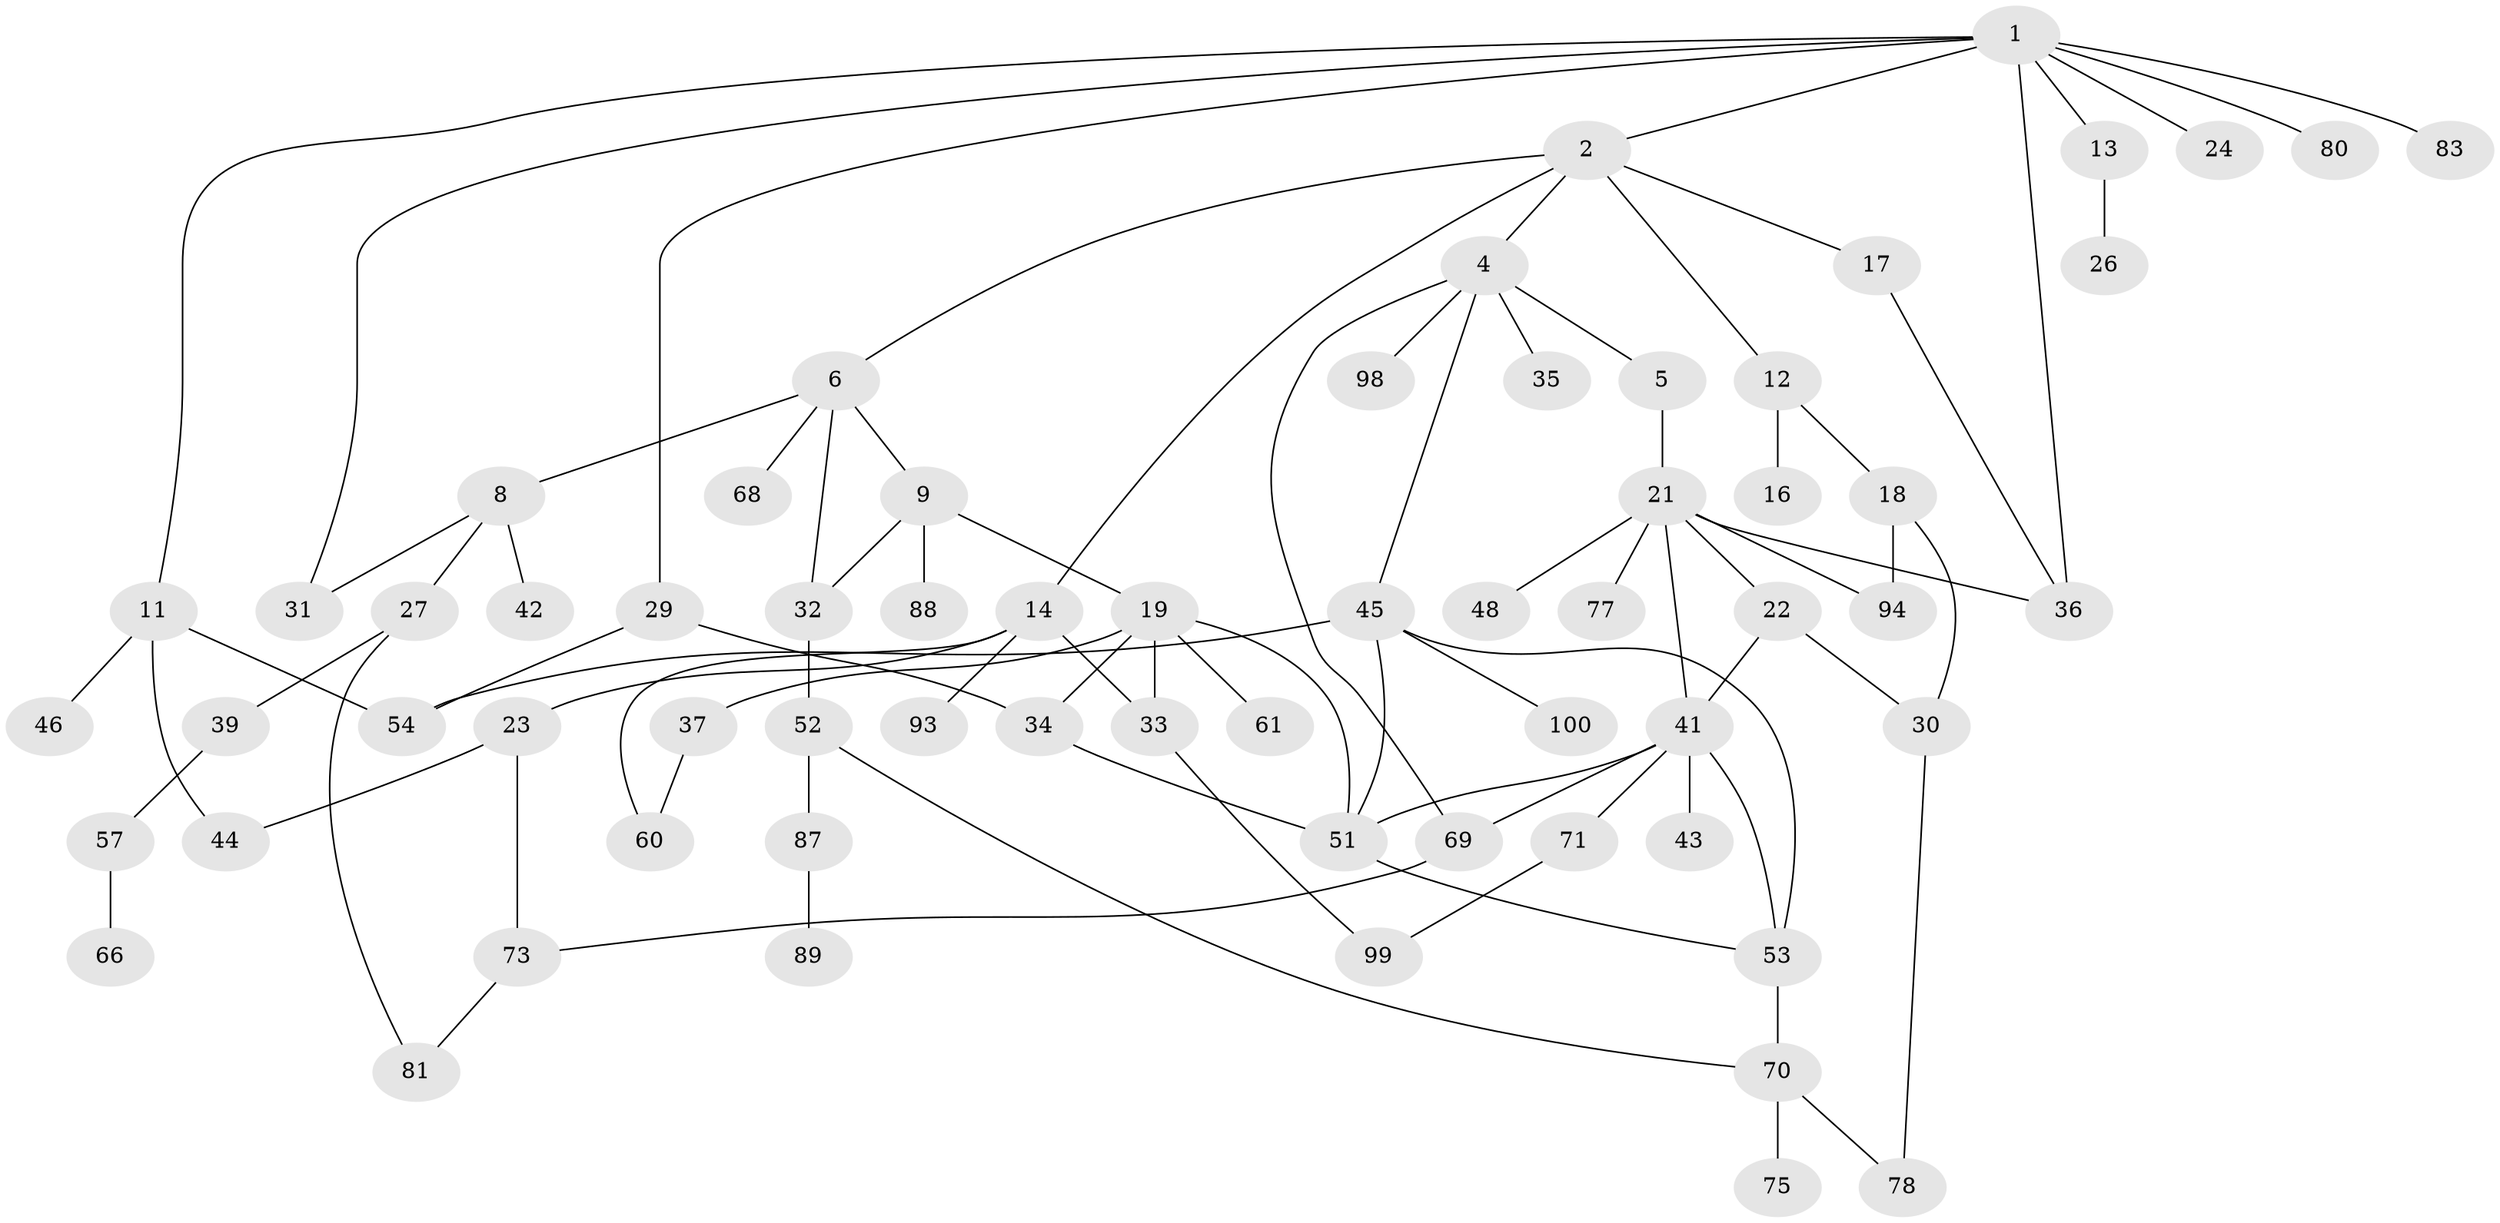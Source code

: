 // original degree distribution, {6: 0.03, 2: 0.35, 7: 0.01, 3: 0.19, 5: 0.03, 4: 0.12, 1: 0.26, 9: 0.01}
// Generated by graph-tools (version 1.1) at 2025/11/02/21/25 10:11:06]
// undirected, 65 vertices, 88 edges
graph export_dot {
graph [start="1"]
  node [color=gray90,style=filled];
  1 [super="+7"];
  2 [super="+3"];
  4 [super="+10"];
  5 [super="+20"];
  6 [super="+65"];
  8 [super="+40"];
  9;
  11 [super="+25"];
  12 [super="+38"];
  13;
  14 [super="+15"];
  16;
  17 [super="+59"];
  18 [super="+28"];
  19 [super="+72"];
  21 [super="+79"];
  22;
  23 [super="+49"];
  24;
  26 [super="+62"];
  27;
  29;
  30 [super="+64"];
  31 [super="+56"];
  32 [super="+74"];
  33 [super="+92"];
  34;
  35 [super="+97"];
  36 [super="+50"];
  37;
  39 [super="+82"];
  41 [super="+47"];
  42;
  43 [super="+67"];
  44;
  45 [super="+76"];
  46;
  48 [super="+96"];
  51 [super="+58"];
  52 [super="+63"];
  53 [super="+55"];
  54;
  57 [super="+84"];
  60;
  61;
  66;
  68;
  69;
  70 [super="+86"];
  71;
  73;
  75 [super="+85"];
  77;
  78;
  80;
  81 [super="+90"];
  83;
  87 [super="+95"];
  88 [super="+91"];
  89;
  93;
  94;
  98;
  99;
  100;
  1 -- 2;
  1 -- 24;
  1 -- 36;
  1 -- 80;
  1 -- 83;
  1 -- 13;
  1 -- 11;
  1 -- 29;
  1 -- 31;
  2 -- 6;
  2 -- 12;
  2 -- 14;
  2 -- 17;
  2 -- 4;
  4 -- 5;
  4 -- 35;
  4 -- 45;
  4 -- 98;
  4 -- 69;
  5 -- 21 [weight=2];
  6 -- 8;
  6 -- 9;
  6 -- 32;
  6 -- 68;
  8 -- 27;
  8 -- 31;
  8 -- 42;
  9 -- 19;
  9 -- 88;
  9 -- 32;
  11 -- 46;
  11 -- 54;
  11 -- 44;
  12 -- 16;
  12 -- 18;
  13 -- 26;
  14 -- 23;
  14 -- 33;
  14 -- 60;
  14 -- 93;
  17 -- 36;
  18 -- 30;
  18 -- 94;
  19 -- 37;
  19 -- 61;
  19 -- 34;
  19 -- 51;
  19 -- 33;
  21 -- 22;
  21 -- 48;
  21 -- 77;
  21 -- 94;
  21 -- 41;
  21 -- 36;
  22 -- 41;
  22 -- 30;
  23 -- 44;
  23 -- 73;
  27 -- 39;
  27 -- 81;
  29 -- 34;
  29 -- 54;
  30 -- 78;
  32 -- 52;
  33 -- 99;
  34 -- 51;
  37 -- 60;
  39 -- 57;
  41 -- 43;
  41 -- 51;
  41 -- 69;
  41 -- 53;
  41 -- 71;
  45 -- 53;
  45 -- 51;
  45 -- 100;
  45 -- 54;
  51 -- 53;
  52 -- 70;
  52 -- 87 [weight=2];
  53 -- 70;
  57 -- 66;
  69 -- 73;
  70 -- 75;
  70 -- 78;
  71 -- 99;
  73 -- 81;
  87 -- 89;
}
